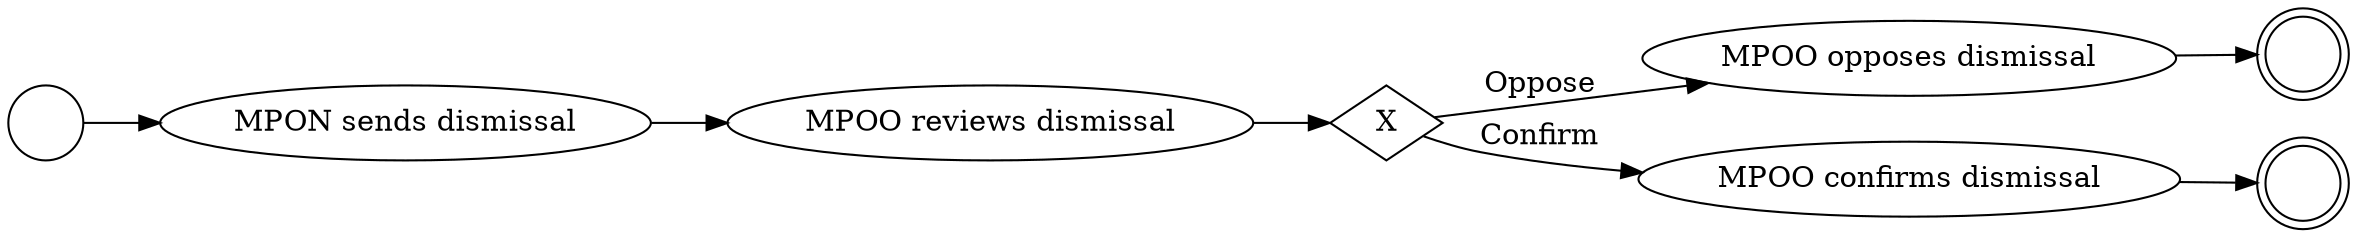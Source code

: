 digraph {
rankdir=LR;
start_1[shape=circle label=""];
task_1[label="MPON sends dismissal"];
task_2[label="MPOO reviews dismissal"];
seg_1[shape=diamond label="X"];
task_3[label="MPOO opposes dismissal"];
task_4[label="MPOO confirms dismissal"];
end_1[shape=doublecircle label=""];
end_2[shape=doublecircle label=""];
start_1 -> task_1;
task_1 -> task_2;
task_2 -> seg_1;
seg_1 -> task_3[label="Oppose"];
seg_1 -> task_4[label="Confirm"];
task_3 -> end_1;
task_4 -> end_2;
}